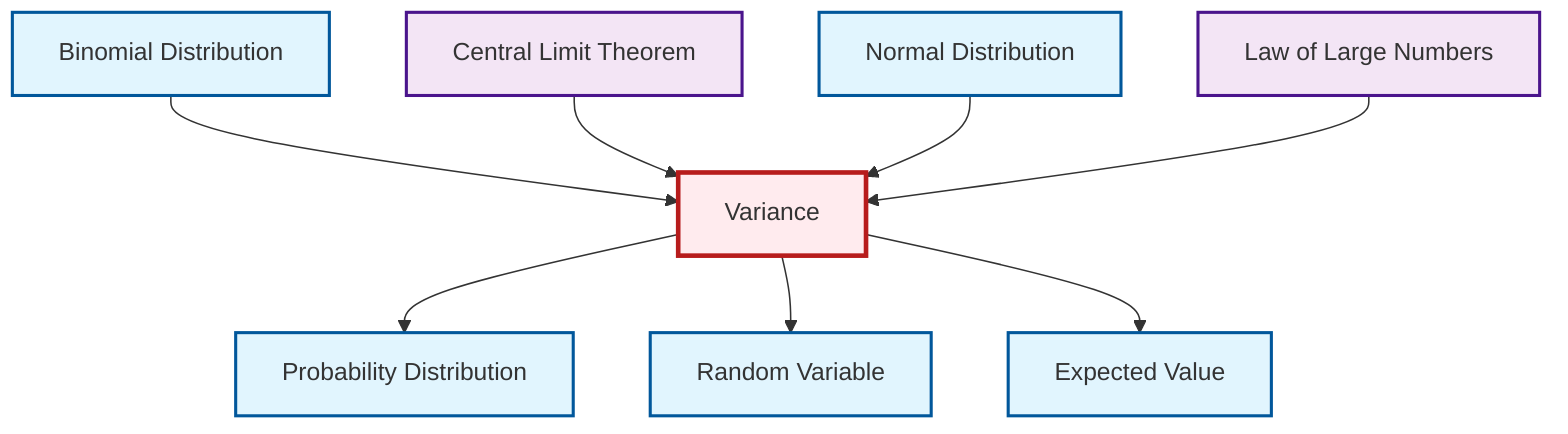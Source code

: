 graph TD
    classDef definition fill:#e1f5fe,stroke:#01579b,stroke-width:2px
    classDef theorem fill:#f3e5f5,stroke:#4a148c,stroke-width:2px
    classDef axiom fill:#fff3e0,stroke:#e65100,stroke-width:2px
    classDef example fill:#e8f5e9,stroke:#1b5e20,stroke-width:2px
    classDef current fill:#ffebee,stroke:#b71c1c,stroke-width:3px
    def-normal-distribution["Normal Distribution"]:::definition
    def-random-variable["Random Variable"]:::definition
    thm-central-limit["Central Limit Theorem"]:::theorem
    def-variance["Variance"]:::definition
    def-binomial-distribution["Binomial Distribution"]:::definition
    def-probability-distribution["Probability Distribution"]:::definition
    def-expectation["Expected Value"]:::definition
    thm-law-of-large-numbers["Law of Large Numbers"]:::theorem
    def-binomial-distribution --> def-variance
    def-variance --> def-probability-distribution
    thm-central-limit --> def-variance
    def-variance --> def-random-variable
    def-normal-distribution --> def-variance
    thm-law-of-large-numbers --> def-variance
    def-variance --> def-expectation
    class def-variance current